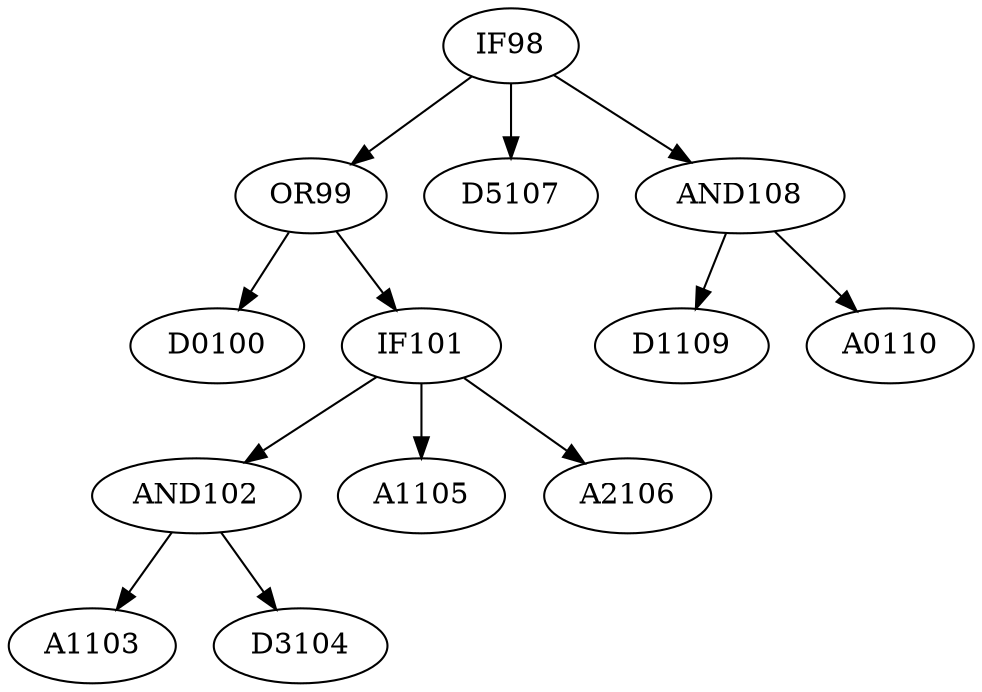 digraph T {
	OR99 -> D0100
	AND102 -> A1103
	AND102 -> D3104
	IF101 -> AND102
	IF101 -> A1105
	IF101 -> A2106
	OR99 -> IF101
	IF98 -> OR99
	IF98 -> D5107
	AND108 -> D1109
	AND108 -> A0110
	IF98 -> AND108
}
